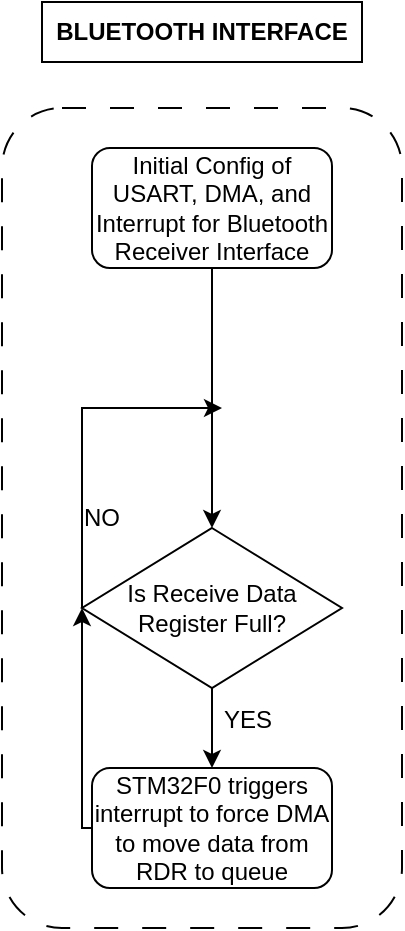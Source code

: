 <mxfile version="23.0.2" type="google">
  <diagram name="Page-1" id="mRpNkwfDwGUl1233vo_g">
    <mxGraphModel grid="1" page="1" gridSize="10" guides="1" tooltips="1" connect="1" arrows="1" fold="1" pageScale="1" pageWidth="850" pageHeight="1400" math="0" shadow="0">
      <root>
        <mxCell id="0" />
        <mxCell id="1" parent="0" />
        <mxCell id="0AWETeoOABvwI1oSBxVy-1" value="" style="rounded=1;whiteSpace=wrap;html=1;fillColor=none;dashed=1;dashPattern=12 12;" vertex="1" parent="1">
          <mxGeometry x="325" y="243" width="200" height="410" as="geometry" />
        </mxCell>
        <mxCell id="0AWETeoOABvwI1oSBxVy-5" value="Initial Config of USART, DMA, and Interrupt for Bluetooth Receiver Interface" style="rounded=1;whiteSpace=wrap;html=1;" vertex="1" parent="1">
          <mxGeometry x="370" y="263" width="120" height="60" as="geometry" />
        </mxCell>
        <mxCell id="0AWETeoOABvwI1oSBxVy-11" value="Is Receive Data Register Full?" style="rhombus;whiteSpace=wrap;html=1;" vertex="1" parent="1">
          <mxGeometry x="365" y="453" width="130" height="80" as="geometry" />
        </mxCell>
        <mxCell id="0AWETeoOABvwI1oSBxVy-16" value="" style="endArrow=classic;html=1;rounded=0;exitX=0.5;exitY=1;exitDx=0;exitDy=0;" edge="1" parent="1" source="0AWETeoOABvwI1oSBxVy-11">
          <mxGeometry width="50" height="50" relative="1" as="geometry">
            <mxPoint x="625" y="603" as="sourcePoint" />
            <mxPoint x="430" y="573" as="targetPoint" />
          </mxGeometry>
        </mxCell>
        <mxCell id="0AWETeoOABvwI1oSBxVy-17" value="YES" style="text;html=1;strokeColor=none;fillColor=none;align=center;verticalAlign=middle;whiteSpace=wrap;rounded=0;" vertex="1" parent="1">
          <mxGeometry x="417.5" y="534" width="60" height="30" as="geometry" />
        </mxCell>
        <mxCell id="0AWETeoOABvwI1oSBxVy-18" value="STM32F0 triggers interrupt to force DMA to move data from RDR to queue" style="rounded=1;whiteSpace=wrap;html=1;" vertex="1" parent="1">
          <mxGeometry x="370" y="573" width="120" height="60" as="geometry" />
        </mxCell>
        <mxCell id="0AWETeoOABvwI1oSBxVy-30" value="" style="group" vertex="1" connectable="0" parent="1">
          <mxGeometry x="345" y="190" width="160" height="30" as="geometry" />
        </mxCell>
        <mxCell id="0AWETeoOABvwI1oSBxVy-27" value="&lt;b&gt;BLUETOOTH INTERFACE&lt;/b&gt;" style="text;html=1;strokeColor=none;fillColor=none;align=center;verticalAlign=middle;whiteSpace=wrap;rounded=0;" vertex="1" parent="0AWETeoOABvwI1oSBxVy-30">
          <mxGeometry width="160" height="30" as="geometry" />
        </mxCell>
        <mxCell id="0AWETeoOABvwI1oSBxVy-29" value="" style="rounded=0;whiteSpace=wrap;html=1;fillColor=none;" vertex="1" parent="0AWETeoOABvwI1oSBxVy-30">
          <mxGeometry width="160" height="30" as="geometry" />
        </mxCell>
        <mxCell id="vpgFrRGIij8dIq7em6Cl-5" value="" style="endArrow=classic;html=1;rounded=0;exitX=0.5;exitY=1;exitDx=0;exitDy=0;entryX=0.5;entryY=0;entryDx=0;entryDy=0;" edge="1" parent="1" source="0AWETeoOABvwI1oSBxVy-5" target="0AWETeoOABvwI1oSBxVy-11">
          <mxGeometry width="50" height="50" relative="1" as="geometry">
            <mxPoint x="382.5" y="503" as="sourcePoint" />
            <mxPoint x="432.5" y="453" as="targetPoint" />
          </mxGeometry>
        </mxCell>
        <mxCell id="vpgFrRGIij8dIq7em6Cl-8" value="" style="endArrow=classic;html=1;rounded=0;exitX=0;exitY=0.5;exitDx=0;exitDy=0;" edge="1" parent="1" source="0AWETeoOABvwI1oSBxVy-11">
          <mxGeometry width="50" height="50" relative="1" as="geometry">
            <mxPoint x="382.5" y="493" as="sourcePoint" />
            <mxPoint x="435" y="393" as="targetPoint" />
            <Array as="points">
              <mxPoint x="365" y="393" />
              <mxPoint x="385" y="393" />
            </Array>
          </mxGeometry>
        </mxCell>
        <mxCell id="vpgFrRGIij8dIq7em6Cl-10" value="NO" style="text;html=1;strokeColor=none;fillColor=none;align=center;verticalAlign=middle;whiteSpace=wrap;rounded=0;" vertex="1" parent="1">
          <mxGeometry x="345" y="433" width="60" height="30" as="geometry" />
        </mxCell>
        <mxCell id="vpgFrRGIij8dIq7em6Cl-13" value="" style="endArrow=classic;html=1;rounded=0;entryX=0;entryY=0.5;entryDx=0;entryDy=0;" edge="1" parent="1" target="0AWETeoOABvwI1oSBxVy-11">
          <mxGeometry width="50" height="50" relative="1" as="geometry">
            <mxPoint x="370" y="603" as="sourcePoint" />
            <mxPoint x="420" y="553" as="targetPoint" />
            <Array as="points">
              <mxPoint x="365" y="603" />
            </Array>
          </mxGeometry>
        </mxCell>
      </root>
    </mxGraphModel>
  </diagram>
</mxfile>
